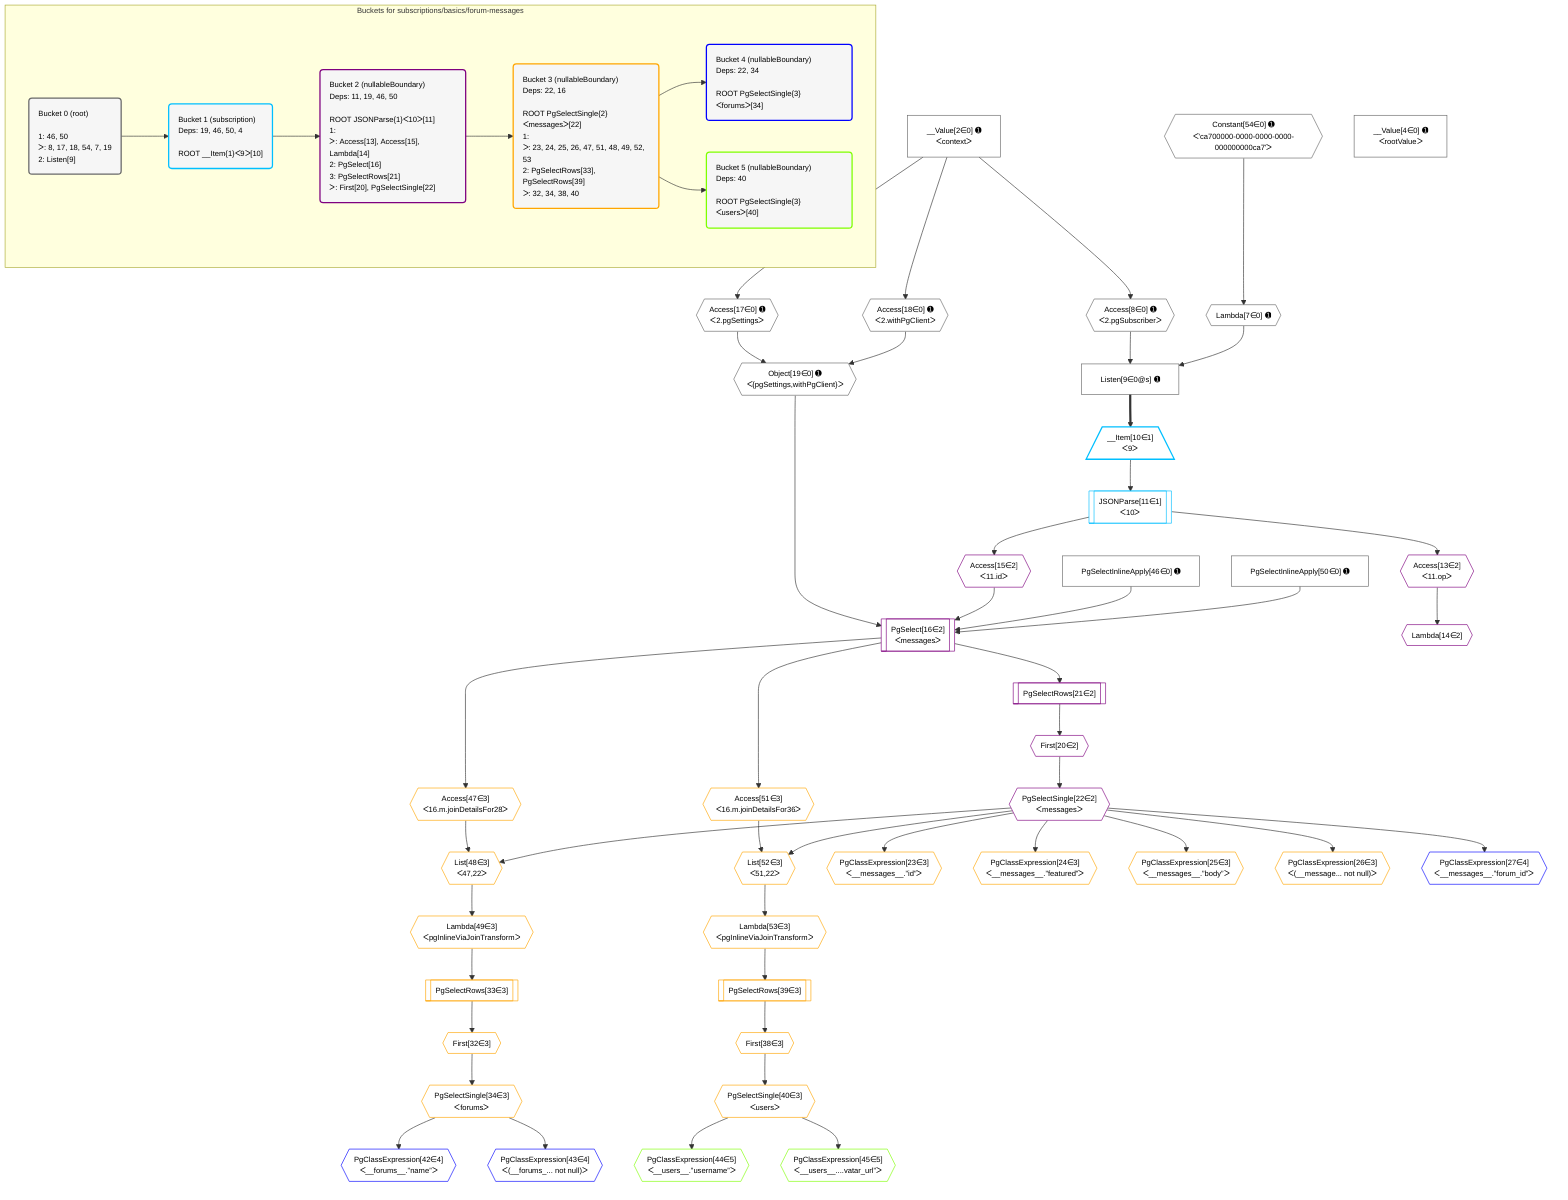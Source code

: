 %%{init: {'themeVariables': { 'fontSize': '12px'}}}%%
graph TD
    classDef path fill:#eee,stroke:#000,color:#000
    classDef plan fill:#fff,stroke-width:1px,color:#000
    classDef itemplan fill:#fff,stroke-width:2px,color:#000
    classDef unbatchedplan fill:#dff,stroke-width:1px,color:#000
    classDef sideeffectplan fill:#fcc,stroke-width:2px,color:#000
    classDef bucket fill:#f6f6f6,color:#000,stroke-width:2px,text-align:left

    subgraph "Buckets for subscriptions/basics/forum-messages"
    Bucket0("Bucket 0 (root)<br /><br />1: 46, 50<br />ᐳ: 8, 17, 18, 54, 7, 19<br />2: Listen[9]"):::bucket
    Bucket1("Bucket 1 (subscription)<br />Deps: 19, 46, 50, 4<br /><br />ROOT __Item{1}ᐸ9ᐳ[10]"):::bucket
    Bucket2("Bucket 2 (nullableBoundary)<br />Deps: 11, 19, 46, 50<br /><br />ROOT JSONParse{1}ᐸ10ᐳ[11]<br />1: <br />ᐳ: Access[13], Access[15], Lambda[14]<br />2: PgSelect[16]<br />3: PgSelectRows[21]<br />ᐳ: First[20], PgSelectSingle[22]"):::bucket
    Bucket3("Bucket 3 (nullableBoundary)<br />Deps: 22, 16<br /><br />ROOT PgSelectSingle{2}ᐸmessagesᐳ[22]<br />1: <br />ᐳ: 23, 24, 25, 26, 47, 51, 48, 49, 52, 53<br />2: PgSelectRows[33], PgSelectRows[39]<br />ᐳ: 32, 34, 38, 40"):::bucket
    Bucket4("Bucket 4 (nullableBoundary)<br />Deps: 22, 34<br /><br />ROOT PgSelectSingle{3}ᐸforumsᐳ[34]"):::bucket
    Bucket5("Bucket 5 (nullableBoundary)<br />Deps: 40<br /><br />ROOT PgSelectSingle{3}ᐸusersᐳ[40]"):::bucket
    end
    Bucket0 --> Bucket1
    Bucket1 --> Bucket2
    Bucket2 --> Bucket3
    Bucket3 --> Bucket4 & Bucket5

    %% plan dependencies
    Listen9["Listen[9∈0@s] ➊"]:::plan
    Access8{{"Access[8∈0] ➊<br />ᐸ2.pgSubscriberᐳ"}}:::plan
    Lambda7{{"Lambda[7∈0] ➊"}}:::plan
    Access8 & Lambda7 --> Listen9
    Object19{{"Object[19∈0] ➊<br />ᐸ{pgSettings,withPgClient}ᐳ"}}:::plan
    Access17{{"Access[17∈0] ➊<br />ᐸ2.pgSettingsᐳ"}}:::plan
    Access18{{"Access[18∈0] ➊<br />ᐸ2.withPgClientᐳ"}}:::plan
    Access17 & Access18 --> Object19
    Constant54{{"Constant[54∈0] ➊<br />ᐸ'ca700000-0000-0000-0000-000000000ca7'ᐳ"}}:::plan
    Constant54 --> Lambda7
    __Value2["__Value[2∈0] ➊<br />ᐸcontextᐳ"]:::plan
    __Value2 --> Access8
    __Value2 --> Access17
    __Value2 --> Access18
    __Value4["__Value[4∈0] ➊<br />ᐸrootValueᐳ"]:::plan
    PgSelectInlineApply46["PgSelectInlineApply[46∈0] ➊"]:::plan
    PgSelectInlineApply50["PgSelectInlineApply[50∈0] ➊"]:::plan
    __Item10[/"__Item[10∈1]<br />ᐸ9ᐳ"\]:::itemplan
    Listen9 ==> __Item10
    JSONParse11[["JSONParse[11∈1]<br />ᐸ10ᐳ"]]:::plan
    __Item10 --> JSONParse11
    PgSelect16[["PgSelect[16∈2]<br />ᐸmessagesᐳ"]]:::plan
    Access15{{"Access[15∈2]<br />ᐸ11.idᐳ"}}:::plan
    Object19 & Access15 & PgSelectInlineApply46 & PgSelectInlineApply50 --> PgSelect16
    Access13{{"Access[13∈2]<br />ᐸ11.opᐳ"}}:::plan
    JSONParse11 --> Access13
    Lambda14{{"Lambda[14∈2]"}}:::plan
    Access13 --> Lambda14
    JSONParse11 --> Access15
    First20{{"First[20∈2]"}}:::plan
    PgSelectRows21[["PgSelectRows[21∈2]"]]:::plan
    PgSelectRows21 --> First20
    PgSelect16 --> PgSelectRows21
    PgSelectSingle22{{"PgSelectSingle[22∈2]<br />ᐸmessagesᐳ"}}:::plan
    First20 --> PgSelectSingle22
    List48{{"List[48∈3]<br />ᐸ47,22ᐳ"}}:::plan
    Access47{{"Access[47∈3]<br />ᐸ16.m.joinDetailsFor28ᐳ"}}:::plan
    Access47 & PgSelectSingle22 --> List48
    List52{{"List[52∈3]<br />ᐸ51,22ᐳ"}}:::plan
    Access51{{"Access[51∈3]<br />ᐸ16.m.joinDetailsFor36ᐳ"}}:::plan
    Access51 & PgSelectSingle22 --> List52
    PgClassExpression23{{"PgClassExpression[23∈3]<br />ᐸ__messages__.”id”ᐳ"}}:::plan
    PgSelectSingle22 --> PgClassExpression23
    PgClassExpression24{{"PgClassExpression[24∈3]<br />ᐸ__messages__.”featured”ᐳ"}}:::plan
    PgSelectSingle22 --> PgClassExpression24
    PgClassExpression25{{"PgClassExpression[25∈3]<br />ᐸ__messages__.”body”ᐳ"}}:::plan
    PgSelectSingle22 --> PgClassExpression25
    PgClassExpression26{{"PgClassExpression[26∈3]<br />ᐸ(__message... not null)ᐳ"}}:::plan
    PgSelectSingle22 --> PgClassExpression26
    First32{{"First[32∈3]"}}:::plan
    PgSelectRows33[["PgSelectRows[33∈3]"]]:::plan
    PgSelectRows33 --> First32
    Lambda49{{"Lambda[49∈3]<br />ᐸpgInlineViaJoinTransformᐳ"}}:::plan
    Lambda49 --> PgSelectRows33
    PgSelectSingle34{{"PgSelectSingle[34∈3]<br />ᐸforumsᐳ"}}:::plan
    First32 --> PgSelectSingle34
    First38{{"First[38∈3]"}}:::plan
    PgSelectRows39[["PgSelectRows[39∈3]"]]:::plan
    PgSelectRows39 --> First38
    Lambda53{{"Lambda[53∈3]<br />ᐸpgInlineViaJoinTransformᐳ"}}:::plan
    Lambda53 --> PgSelectRows39
    PgSelectSingle40{{"PgSelectSingle[40∈3]<br />ᐸusersᐳ"}}:::plan
    First38 --> PgSelectSingle40
    PgSelect16 --> Access47
    List48 --> Lambda49
    PgSelect16 --> Access51
    List52 --> Lambda53
    PgClassExpression27{{"PgClassExpression[27∈4]<br />ᐸ__messages__.”forum_id”ᐳ"}}:::plan
    PgSelectSingle22 --> PgClassExpression27
    PgClassExpression42{{"PgClassExpression[42∈4]<br />ᐸ__forums__.”name”ᐳ"}}:::plan
    PgSelectSingle34 --> PgClassExpression42
    PgClassExpression43{{"PgClassExpression[43∈4]<br />ᐸ(__forums_... not null)ᐳ"}}:::plan
    PgSelectSingle34 --> PgClassExpression43
    PgClassExpression44{{"PgClassExpression[44∈5]<br />ᐸ__users__.”username”ᐳ"}}:::plan
    PgSelectSingle40 --> PgClassExpression44
    PgClassExpression45{{"PgClassExpression[45∈5]<br />ᐸ__users__....vatar_url”ᐳ"}}:::plan
    PgSelectSingle40 --> PgClassExpression45

    %% define steps
    classDef bucket0 stroke:#696969
    class Bucket0,__Value2,__Value4,Lambda7,Access8,Listen9,Access17,Access18,Object19,PgSelectInlineApply46,PgSelectInlineApply50,Constant54 bucket0
    classDef bucket1 stroke:#00bfff
    class Bucket1,__Item10,JSONParse11 bucket1
    classDef bucket2 stroke:#7f007f
    class Bucket2,Access13,Lambda14,Access15,PgSelect16,First20,PgSelectRows21,PgSelectSingle22 bucket2
    classDef bucket3 stroke:#ffa500
    class Bucket3,PgClassExpression23,PgClassExpression24,PgClassExpression25,PgClassExpression26,First32,PgSelectRows33,PgSelectSingle34,First38,PgSelectRows39,PgSelectSingle40,Access47,List48,Lambda49,Access51,List52,Lambda53 bucket3
    classDef bucket4 stroke:#0000ff
    class Bucket4,PgClassExpression27,PgClassExpression42,PgClassExpression43 bucket4
    classDef bucket5 stroke:#7fff00
    class Bucket5,PgClassExpression44,PgClassExpression45 bucket5